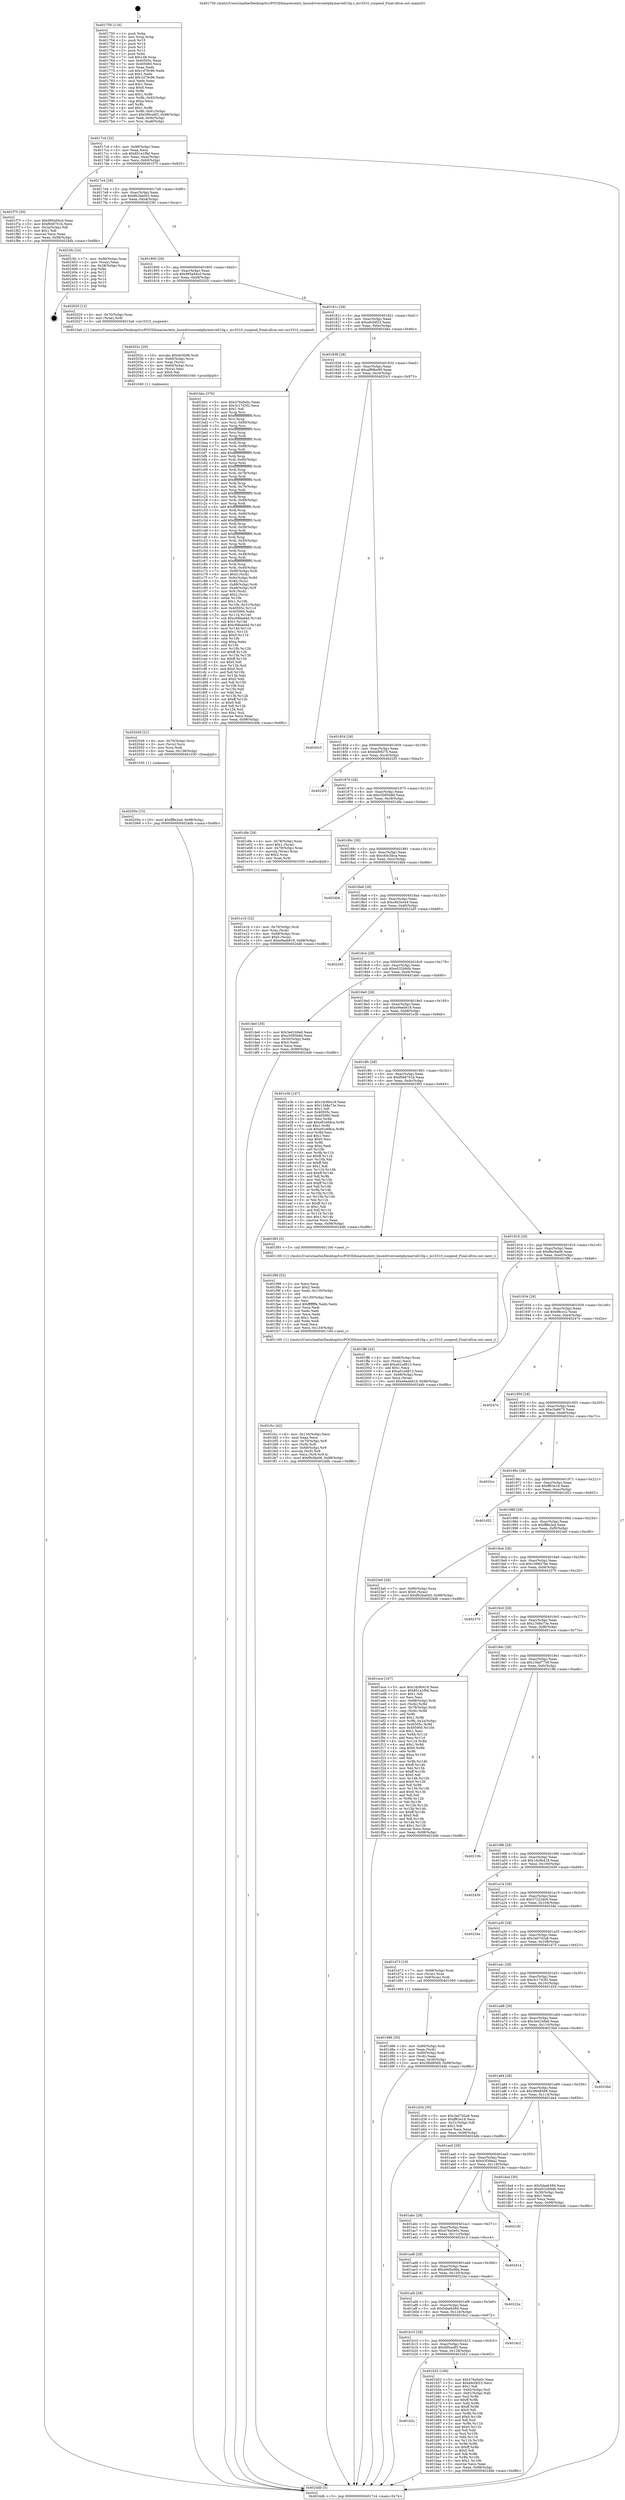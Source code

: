 digraph "0x401750" {
  label = "0x401750 (/mnt/c/Users/mathe/Desktop/tcc/POCII/binaries/extr_linuxdriversnetphymarvell10g.c_mv3310_suspend_Final-ollvm.out::main(0))"
  labelloc = "t"
  node[shape=record]

  Entry [label="",width=0.3,height=0.3,shape=circle,fillcolor=black,style=filled]
  "0x4017c4" [label="{
     0x4017c4 [32]\l
     | [instrs]\l
     &nbsp;&nbsp;0x4017c4 \<+6\>: mov -0x98(%rbp),%eax\l
     &nbsp;&nbsp;0x4017ca \<+2\>: mov %eax,%ecx\l
     &nbsp;&nbsp;0x4017cc \<+6\>: sub $0x851e1f9d,%ecx\l
     &nbsp;&nbsp;0x4017d2 \<+6\>: mov %eax,-0xac(%rbp)\l
     &nbsp;&nbsp;0x4017d8 \<+6\>: mov %ecx,-0xb0(%rbp)\l
     &nbsp;&nbsp;0x4017de \<+6\>: je 0000000000401f75 \<main+0x825\>\l
  }"]
  "0x401f75" [label="{
     0x401f75 [30]\l
     | [instrs]\l
     &nbsp;&nbsp;0x401f75 \<+5\>: mov $0x995a94cd,%eax\l
     &nbsp;&nbsp;0x401f7a \<+5\>: mov $0xf948701b,%ecx\l
     &nbsp;&nbsp;0x401f7f \<+3\>: mov -0x2a(%rbp),%dl\l
     &nbsp;&nbsp;0x401f82 \<+3\>: test $0x1,%dl\l
     &nbsp;&nbsp;0x401f85 \<+3\>: cmovne %ecx,%eax\l
     &nbsp;&nbsp;0x401f88 \<+6\>: mov %eax,-0x98(%rbp)\l
     &nbsp;&nbsp;0x401f8e \<+5\>: jmp 00000000004024db \<main+0xd8b\>\l
  }"]
  "0x4017e4" [label="{
     0x4017e4 [28]\l
     | [instrs]\l
     &nbsp;&nbsp;0x4017e4 \<+5\>: jmp 00000000004017e9 \<main+0x99\>\l
     &nbsp;&nbsp;0x4017e9 \<+6\>: mov -0xac(%rbp),%eax\l
     &nbsp;&nbsp;0x4017ef \<+5\>: sub $0x8b2be0d3,%eax\l
     &nbsp;&nbsp;0x4017f4 \<+6\>: mov %eax,-0xb4(%rbp)\l
     &nbsp;&nbsp;0x4017fa \<+6\>: je 00000000004023fc \<main+0xcac\>\l
  }"]
  Exit [label="",width=0.3,height=0.3,shape=circle,fillcolor=black,style=filled,peripheries=2]
  "0x4023fc" [label="{
     0x4023fc [24]\l
     | [instrs]\l
     &nbsp;&nbsp;0x4023fc \<+7\>: mov -0x90(%rbp),%rax\l
     &nbsp;&nbsp;0x402403 \<+2\>: mov (%rax),%eax\l
     &nbsp;&nbsp;0x402405 \<+4\>: lea -0x28(%rbp),%rsp\l
     &nbsp;&nbsp;0x402409 \<+1\>: pop %rbx\l
     &nbsp;&nbsp;0x40240a \<+2\>: pop %r12\l
     &nbsp;&nbsp;0x40240c \<+2\>: pop %r13\l
     &nbsp;&nbsp;0x40240e \<+2\>: pop %r14\l
     &nbsp;&nbsp;0x402410 \<+2\>: pop %r15\l
     &nbsp;&nbsp;0x402412 \<+1\>: pop %rbp\l
     &nbsp;&nbsp;0x402413 \<+1\>: ret\l
  }"]
  "0x401800" [label="{
     0x401800 [28]\l
     | [instrs]\l
     &nbsp;&nbsp;0x401800 \<+5\>: jmp 0000000000401805 \<main+0xb5\>\l
     &nbsp;&nbsp;0x401805 \<+6\>: mov -0xac(%rbp),%eax\l
     &nbsp;&nbsp;0x40180b \<+5\>: sub $0x995a94cd,%eax\l
     &nbsp;&nbsp;0x401810 \<+6\>: mov %eax,-0xb8(%rbp)\l
     &nbsp;&nbsp;0x401816 \<+6\>: je 0000000000402020 \<main+0x8d0\>\l
  }"]
  "0x40205e" [label="{
     0x40205e [15]\l
     | [instrs]\l
     &nbsp;&nbsp;0x40205e \<+10\>: movl $0xff8e2ed,-0x98(%rbp)\l
     &nbsp;&nbsp;0x402068 \<+5\>: jmp 00000000004024db \<main+0xd8b\>\l
  }"]
  "0x402020" [label="{
     0x402020 [12]\l
     | [instrs]\l
     &nbsp;&nbsp;0x402020 \<+4\>: mov -0x70(%rbp),%rax\l
     &nbsp;&nbsp;0x402024 \<+3\>: mov (%rax),%rdi\l
     &nbsp;&nbsp;0x402027 \<+5\>: call 00000000004015a0 \<mv3310_suspend\>\l
     | [calls]\l
     &nbsp;&nbsp;0x4015a0 \{1\} (/mnt/c/Users/mathe/Desktop/tcc/POCII/binaries/extr_linuxdriversnetphymarvell10g.c_mv3310_suspend_Final-ollvm.out::mv3310_suspend)\l
  }"]
  "0x40181c" [label="{
     0x40181c [28]\l
     | [instrs]\l
     &nbsp;&nbsp;0x40181c \<+5\>: jmp 0000000000401821 \<main+0xd1\>\l
     &nbsp;&nbsp;0x401821 \<+6\>: mov -0xac(%rbp),%eax\l
     &nbsp;&nbsp;0x401827 \<+5\>: sub $0xa9cf4f23,%eax\l
     &nbsp;&nbsp;0x40182c \<+6\>: mov %eax,-0xbc(%rbp)\l
     &nbsp;&nbsp;0x401832 \<+6\>: je 0000000000401bbc \<main+0x46c\>\l
  }"]
  "0x402049" [label="{
     0x402049 [21]\l
     | [instrs]\l
     &nbsp;&nbsp;0x402049 \<+4\>: mov -0x70(%rbp),%rcx\l
     &nbsp;&nbsp;0x40204d \<+3\>: mov (%rcx),%rcx\l
     &nbsp;&nbsp;0x402050 \<+3\>: mov %rcx,%rdi\l
     &nbsp;&nbsp;0x402053 \<+6\>: mov %eax,-0x138(%rbp)\l
     &nbsp;&nbsp;0x402059 \<+5\>: call 0000000000401030 \<free@plt\>\l
     | [calls]\l
     &nbsp;&nbsp;0x401030 \{1\} (unknown)\l
  }"]
  "0x401bbc" [label="{
     0x401bbc [376]\l
     | [instrs]\l
     &nbsp;&nbsp;0x401bbc \<+5\>: mov $0x476a5e0c,%eax\l
     &nbsp;&nbsp;0x401bc1 \<+5\>: mov $0x3c1743f2,%ecx\l
     &nbsp;&nbsp;0x401bc6 \<+2\>: mov $0x1,%dl\l
     &nbsp;&nbsp;0x401bc8 \<+3\>: mov %rsp,%rsi\l
     &nbsp;&nbsp;0x401bcb \<+4\>: add $0xfffffffffffffff0,%rsi\l
     &nbsp;&nbsp;0x401bcf \<+3\>: mov %rsi,%rsp\l
     &nbsp;&nbsp;0x401bd2 \<+7\>: mov %rsi,-0x90(%rbp)\l
     &nbsp;&nbsp;0x401bd9 \<+3\>: mov %rsp,%rsi\l
     &nbsp;&nbsp;0x401bdc \<+4\>: add $0xfffffffffffffff0,%rsi\l
     &nbsp;&nbsp;0x401be0 \<+3\>: mov %rsi,%rsp\l
     &nbsp;&nbsp;0x401be3 \<+3\>: mov %rsp,%rdi\l
     &nbsp;&nbsp;0x401be6 \<+4\>: add $0xfffffffffffffff0,%rdi\l
     &nbsp;&nbsp;0x401bea \<+3\>: mov %rdi,%rsp\l
     &nbsp;&nbsp;0x401bed \<+7\>: mov %rdi,-0x88(%rbp)\l
     &nbsp;&nbsp;0x401bf4 \<+3\>: mov %rsp,%rdi\l
     &nbsp;&nbsp;0x401bf7 \<+4\>: add $0xfffffffffffffff0,%rdi\l
     &nbsp;&nbsp;0x401bfb \<+3\>: mov %rdi,%rsp\l
     &nbsp;&nbsp;0x401bfe \<+4\>: mov %rdi,-0x80(%rbp)\l
     &nbsp;&nbsp;0x401c02 \<+3\>: mov %rsp,%rdi\l
     &nbsp;&nbsp;0x401c05 \<+4\>: add $0xfffffffffffffff0,%rdi\l
     &nbsp;&nbsp;0x401c09 \<+3\>: mov %rdi,%rsp\l
     &nbsp;&nbsp;0x401c0c \<+4\>: mov %rdi,-0x78(%rbp)\l
     &nbsp;&nbsp;0x401c10 \<+3\>: mov %rsp,%rdi\l
     &nbsp;&nbsp;0x401c13 \<+4\>: add $0xfffffffffffffff0,%rdi\l
     &nbsp;&nbsp;0x401c17 \<+3\>: mov %rdi,%rsp\l
     &nbsp;&nbsp;0x401c1a \<+4\>: mov %rdi,-0x70(%rbp)\l
     &nbsp;&nbsp;0x401c1e \<+3\>: mov %rsp,%rdi\l
     &nbsp;&nbsp;0x401c21 \<+4\>: add $0xfffffffffffffff0,%rdi\l
     &nbsp;&nbsp;0x401c25 \<+3\>: mov %rdi,%rsp\l
     &nbsp;&nbsp;0x401c28 \<+4\>: mov %rdi,-0x68(%rbp)\l
     &nbsp;&nbsp;0x401c2c \<+3\>: mov %rsp,%rdi\l
     &nbsp;&nbsp;0x401c2f \<+4\>: add $0xfffffffffffffff0,%rdi\l
     &nbsp;&nbsp;0x401c33 \<+3\>: mov %rdi,%rsp\l
     &nbsp;&nbsp;0x401c36 \<+4\>: mov %rdi,-0x60(%rbp)\l
     &nbsp;&nbsp;0x401c3a \<+3\>: mov %rsp,%rdi\l
     &nbsp;&nbsp;0x401c3d \<+4\>: add $0xfffffffffffffff0,%rdi\l
     &nbsp;&nbsp;0x401c41 \<+3\>: mov %rdi,%rsp\l
     &nbsp;&nbsp;0x401c44 \<+4\>: mov %rdi,-0x58(%rbp)\l
     &nbsp;&nbsp;0x401c48 \<+3\>: mov %rsp,%rdi\l
     &nbsp;&nbsp;0x401c4b \<+4\>: add $0xfffffffffffffff0,%rdi\l
     &nbsp;&nbsp;0x401c4f \<+3\>: mov %rdi,%rsp\l
     &nbsp;&nbsp;0x401c52 \<+4\>: mov %rdi,-0x50(%rbp)\l
     &nbsp;&nbsp;0x401c56 \<+3\>: mov %rsp,%rdi\l
     &nbsp;&nbsp;0x401c59 \<+4\>: add $0xfffffffffffffff0,%rdi\l
     &nbsp;&nbsp;0x401c5d \<+3\>: mov %rdi,%rsp\l
     &nbsp;&nbsp;0x401c60 \<+4\>: mov %rdi,-0x48(%rbp)\l
     &nbsp;&nbsp;0x401c64 \<+3\>: mov %rsp,%rdi\l
     &nbsp;&nbsp;0x401c67 \<+4\>: add $0xfffffffffffffff0,%rdi\l
     &nbsp;&nbsp;0x401c6b \<+3\>: mov %rdi,%rsp\l
     &nbsp;&nbsp;0x401c6e \<+4\>: mov %rdi,-0x40(%rbp)\l
     &nbsp;&nbsp;0x401c72 \<+7\>: mov -0x90(%rbp),%rdi\l
     &nbsp;&nbsp;0x401c79 \<+6\>: movl $0x0,(%rdi)\l
     &nbsp;&nbsp;0x401c7f \<+7\>: mov -0x9c(%rbp),%r8d\l
     &nbsp;&nbsp;0x401c86 \<+3\>: mov %r8d,(%rsi)\l
     &nbsp;&nbsp;0x401c89 \<+7\>: mov -0x88(%rbp),%rdi\l
     &nbsp;&nbsp;0x401c90 \<+7\>: mov -0xa8(%rbp),%r9\l
     &nbsp;&nbsp;0x401c97 \<+3\>: mov %r9,(%rdi)\l
     &nbsp;&nbsp;0x401c9a \<+3\>: cmpl $0x2,(%rsi)\l
     &nbsp;&nbsp;0x401c9d \<+4\>: setne %r10b\l
     &nbsp;&nbsp;0x401ca1 \<+4\>: and $0x1,%r10b\l
     &nbsp;&nbsp;0x401ca5 \<+4\>: mov %r10b,-0x31(%rbp)\l
     &nbsp;&nbsp;0x401ca9 \<+8\>: mov 0x40505c,%r11d\l
     &nbsp;&nbsp;0x401cb1 \<+7\>: mov 0x405060,%ebx\l
     &nbsp;&nbsp;0x401cb8 \<+3\>: mov %r11d,%r14d\l
     &nbsp;&nbsp;0x401cbb \<+7\>: sub $0xc68bad4d,%r14d\l
     &nbsp;&nbsp;0x401cc2 \<+4\>: sub $0x1,%r14d\l
     &nbsp;&nbsp;0x401cc6 \<+7\>: add $0xc68bad4d,%r14d\l
     &nbsp;&nbsp;0x401ccd \<+4\>: imul %r14d,%r11d\l
     &nbsp;&nbsp;0x401cd1 \<+4\>: and $0x1,%r11d\l
     &nbsp;&nbsp;0x401cd5 \<+4\>: cmp $0x0,%r11d\l
     &nbsp;&nbsp;0x401cd9 \<+4\>: sete %r10b\l
     &nbsp;&nbsp;0x401cdd \<+3\>: cmp $0xa,%ebx\l
     &nbsp;&nbsp;0x401ce0 \<+4\>: setl %r15b\l
     &nbsp;&nbsp;0x401ce4 \<+3\>: mov %r10b,%r12b\l
     &nbsp;&nbsp;0x401ce7 \<+4\>: xor $0xff,%r12b\l
     &nbsp;&nbsp;0x401ceb \<+3\>: mov %r15b,%r13b\l
     &nbsp;&nbsp;0x401cee \<+4\>: xor $0xff,%r13b\l
     &nbsp;&nbsp;0x401cf2 \<+3\>: xor $0x0,%dl\l
     &nbsp;&nbsp;0x401cf5 \<+3\>: mov %r12b,%sil\l
     &nbsp;&nbsp;0x401cf8 \<+4\>: and $0x0,%sil\l
     &nbsp;&nbsp;0x401cfc \<+3\>: and %dl,%r10b\l
     &nbsp;&nbsp;0x401cff \<+3\>: mov %r13b,%dil\l
     &nbsp;&nbsp;0x401d02 \<+4\>: and $0x0,%dil\l
     &nbsp;&nbsp;0x401d06 \<+3\>: and %dl,%r15b\l
     &nbsp;&nbsp;0x401d09 \<+3\>: or %r10b,%sil\l
     &nbsp;&nbsp;0x401d0c \<+3\>: or %r15b,%dil\l
     &nbsp;&nbsp;0x401d0f \<+3\>: xor %dil,%sil\l
     &nbsp;&nbsp;0x401d12 \<+3\>: or %r13b,%r12b\l
     &nbsp;&nbsp;0x401d15 \<+4\>: xor $0xff,%r12b\l
     &nbsp;&nbsp;0x401d19 \<+3\>: or $0x0,%dl\l
     &nbsp;&nbsp;0x401d1c \<+3\>: and %dl,%r12b\l
     &nbsp;&nbsp;0x401d1f \<+3\>: or %r12b,%sil\l
     &nbsp;&nbsp;0x401d22 \<+4\>: test $0x1,%sil\l
     &nbsp;&nbsp;0x401d26 \<+3\>: cmovne %ecx,%eax\l
     &nbsp;&nbsp;0x401d29 \<+6\>: mov %eax,-0x98(%rbp)\l
     &nbsp;&nbsp;0x401d2f \<+5\>: jmp 00000000004024db \<main+0xd8b\>\l
  }"]
  "0x401838" [label="{
     0x401838 [28]\l
     | [instrs]\l
     &nbsp;&nbsp;0x401838 \<+5\>: jmp 000000000040183d \<main+0xed\>\l
     &nbsp;&nbsp;0x40183d \<+6\>: mov -0xac(%rbp),%eax\l
     &nbsp;&nbsp;0x401843 \<+5\>: sub $0xaf89be99,%eax\l
     &nbsp;&nbsp;0x401848 \<+6\>: mov %eax,-0xc0(%rbp)\l
     &nbsp;&nbsp;0x40184e \<+6\>: je 00000000004020c3 \<main+0x973\>\l
  }"]
  "0x40202c" [label="{
     0x40202c [29]\l
     | [instrs]\l
     &nbsp;&nbsp;0x40202c \<+10\>: movabs $0x4030d6,%rdi\l
     &nbsp;&nbsp;0x402036 \<+4\>: mov -0x60(%rbp),%rcx\l
     &nbsp;&nbsp;0x40203a \<+2\>: mov %eax,(%rcx)\l
     &nbsp;&nbsp;0x40203c \<+4\>: mov -0x60(%rbp),%rcx\l
     &nbsp;&nbsp;0x402040 \<+2\>: mov (%rcx),%esi\l
     &nbsp;&nbsp;0x402042 \<+2\>: mov $0x0,%al\l
     &nbsp;&nbsp;0x402044 \<+5\>: call 0000000000401040 \<printf@plt\>\l
     | [calls]\l
     &nbsp;&nbsp;0x401040 \{1\} (unknown)\l
  }"]
  "0x4020c3" [label="{
     0x4020c3\l
  }", style=dashed]
  "0x401854" [label="{
     0x401854 [28]\l
     | [instrs]\l
     &nbsp;&nbsp;0x401854 \<+5\>: jmp 0000000000401859 \<main+0x109\>\l
     &nbsp;&nbsp;0x401859 \<+6\>: mov -0xac(%rbp),%eax\l
     &nbsp;&nbsp;0x40185f \<+5\>: sub $0xbbf0f275,%eax\l
     &nbsp;&nbsp;0x401864 \<+6\>: mov %eax,-0xc4(%rbp)\l
     &nbsp;&nbsp;0x40186a \<+6\>: je 00000000004022f3 \<main+0xba3\>\l
  }"]
  "0x401fcc" [label="{
     0x401fcc [42]\l
     | [instrs]\l
     &nbsp;&nbsp;0x401fcc \<+6\>: mov -0x134(%rbp),%ecx\l
     &nbsp;&nbsp;0x401fd2 \<+3\>: imul %eax,%ecx\l
     &nbsp;&nbsp;0x401fd5 \<+4\>: mov -0x70(%rbp),%r8\l
     &nbsp;&nbsp;0x401fd9 \<+3\>: mov (%r8),%r8\l
     &nbsp;&nbsp;0x401fdc \<+4\>: mov -0x68(%rbp),%r9\l
     &nbsp;&nbsp;0x401fe0 \<+3\>: movslq (%r9),%r9\l
     &nbsp;&nbsp;0x401fe3 \<+4\>: mov %ecx,(%r8,%r9,4)\l
     &nbsp;&nbsp;0x401fe7 \<+10\>: movl $0xf9cf4a06,-0x98(%rbp)\l
     &nbsp;&nbsp;0x401ff1 \<+5\>: jmp 00000000004024db \<main+0xd8b\>\l
  }"]
  "0x4022f3" [label="{
     0x4022f3\l
  }", style=dashed]
  "0x401870" [label="{
     0x401870 [28]\l
     | [instrs]\l
     &nbsp;&nbsp;0x401870 \<+5\>: jmp 0000000000401875 \<main+0x125\>\l
     &nbsp;&nbsp;0x401875 \<+6\>: mov -0xac(%rbp),%eax\l
     &nbsp;&nbsp;0x40187b \<+5\>: sub $0xc5085b8d,%eax\l
     &nbsp;&nbsp;0x401880 \<+6\>: mov %eax,-0xc8(%rbp)\l
     &nbsp;&nbsp;0x401886 \<+6\>: je 0000000000401dfe \<main+0x6ae\>\l
  }"]
  "0x401f98" [label="{
     0x401f98 [52]\l
     | [instrs]\l
     &nbsp;&nbsp;0x401f98 \<+2\>: xor %ecx,%ecx\l
     &nbsp;&nbsp;0x401f9a \<+5\>: mov $0x2,%edx\l
     &nbsp;&nbsp;0x401f9f \<+6\>: mov %edx,-0x130(%rbp)\l
     &nbsp;&nbsp;0x401fa5 \<+1\>: cltd\l
     &nbsp;&nbsp;0x401fa6 \<+6\>: mov -0x130(%rbp),%esi\l
     &nbsp;&nbsp;0x401fac \<+2\>: idiv %esi\l
     &nbsp;&nbsp;0x401fae \<+6\>: imul $0xfffffffe,%edx,%edx\l
     &nbsp;&nbsp;0x401fb4 \<+2\>: mov %ecx,%edi\l
     &nbsp;&nbsp;0x401fb6 \<+2\>: sub %edx,%edi\l
     &nbsp;&nbsp;0x401fb8 \<+2\>: mov %ecx,%edx\l
     &nbsp;&nbsp;0x401fba \<+3\>: sub $0x1,%edx\l
     &nbsp;&nbsp;0x401fbd \<+2\>: add %edx,%edi\l
     &nbsp;&nbsp;0x401fbf \<+2\>: sub %edi,%ecx\l
     &nbsp;&nbsp;0x401fc1 \<+6\>: mov %ecx,-0x134(%rbp)\l
     &nbsp;&nbsp;0x401fc7 \<+5\>: call 0000000000401160 \<next_i\>\l
     | [calls]\l
     &nbsp;&nbsp;0x401160 \{1\} (/mnt/c/Users/mathe/Desktop/tcc/POCII/binaries/extr_linuxdriversnetphymarvell10g.c_mv3310_suspend_Final-ollvm.out::next_i)\l
  }"]
  "0x401dfe" [label="{
     0x401dfe [29]\l
     | [instrs]\l
     &nbsp;&nbsp;0x401dfe \<+4\>: mov -0x78(%rbp),%rax\l
     &nbsp;&nbsp;0x401e02 \<+6\>: movl $0x1,(%rax)\l
     &nbsp;&nbsp;0x401e08 \<+4\>: mov -0x78(%rbp),%rax\l
     &nbsp;&nbsp;0x401e0c \<+3\>: movslq (%rax),%rax\l
     &nbsp;&nbsp;0x401e0f \<+4\>: shl $0x2,%rax\l
     &nbsp;&nbsp;0x401e13 \<+3\>: mov %rax,%rdi\l
     &nbsp;&nbsp;0x401e16 \<+5\>: call 0000000000401050 \<malloc@plt\>\l
     | [calls]\l
     &nbsp;&nbsp;0x401050 \{1\} (unknown)\l
  }"]
  "0x40188c" [label="{
     0x40188c [28]\l
     | [instrs]\l
     &nbsp;&nbsp;0x40188c \<+5\>: jmp 0000000000401891 \<main+0x141\>\l
     &nbsp;&nbsp;0x401891 \<+6\>: mov -0xac(%rbp),%eax\l
     &nbsp;&nbsp;0x401897 \<+5\>: sub $0xc64c5bca,%eax\l
     &nbsp;&nbsp;0x40189c \<+6\>: mov %eax,-0xcc(%rbp)\l
     &nbsp;&nbsp;0x4018a2 \<+6\>: je 00000000004024bb \<main+0xd6b\>\l
  }"]
  "0x401e1b" [label="{
     0x401e1b [32]\l
     | [instrs]\l
     &nbsp;&nbsp;0x401e1b \<+4\>: mov -0x70(%rbp),%rdi\l
     &nbsp;&nbsp;0x401e1f \<+3\>: mov %rax,(%rdi)\l
     &nbsp;&nbsp;0x401e22 \<+4\>: mov -0x68(%rbp),%rax\l
     &nbsp;&nbsp;0x401e26 \<+6\>: movl $0x0,(%rax)\l
     &nbsp;&nbsp;0x401e2c \<+10\>: movl $0xe9eeb619,-0x98(%rbp)\l
     &nbsp;&nbsp;0x401e36 \<+5\>: jmp 00000000004024db \<main+0xd8b\>\l
  }"]
  "0x4024bb" [label="{
     0x4024bb\l
  }", style=dashed]
  "0x4018a8" [label="{
     0x4018a8 [28]\l
     | [instrs]\l
     &nbsp;&nbsp;0x4018a8 \<+5\>: jmp 00000000004018ad \<main+0x15d\>\l
     &nbsp;&nbsp;0x4018ad \<+6\>: mov -0xac(%rbp),%eax\l
     &nbsp;&nbsp;0x4018b3 \<+5\>: sub $0xc8d3ce44,%eax\l
     &nbsp;&nbsp;0x4018b8 \<+6\>: mov %eax,-0xd0(%rbp)\l
     &nbsp;&nbsp;0x4018be \<+6\>: je 00000000004022d5 \<main+0xb85\>\l
  }"]
  "0x401d86" [label="{
     0x401d86 [30]\l
     | [instrs]\l
     &nbsp;&nbsp;0x401d86 \<+4\>: mov -0x80(%rbp),%rdi\l
     &nbsp;&nbsp;0x401d8a \<+2\>: mov %eax,(%rdi)\l
     &nbsp;&nbsp;0x401d8c \<+4\>: mov -0x80(%rbp),%rdi\l
     &nbsp;&nbsp;0x401d90 \<+2\>: mov (%rdi),%eax\l
     &nbsp;&nbsp;0x401d92 \<+3\>: mov %eax,-0x30(%rbp)\l
     &nbsp;&nbsp;0x401d95 \<+10\>: movl $0x3f6d8569,-0x98(%rbp)\l
     &nbsp;&nbsp;0x401d9f \<+5\>: jmp 00000000004024db \<main+0xd8b\>\l
  }"]
  "0x4022d5" [label="{
     0x4022d5\l
  }", style=dashed]
  "0x4018c4" [label="{
     0x4018c4 [28]\l
     | [instrs]\l
     &nbsp;&nbsp;0x4018c4 \<+5\>: jmp 00000000004018c9 \<main+0x179\>\l
     &nbsp;&nbsp;0x4018c9 \<+6\>: mov -0xac(%rbp),%eax\l
     &nbsp;&nbsp;0x4018cf \<+5\>: sub $0xe532b9db,%eax\l
     &nbsp;&nbsp;0x4018d4 \<+6\>: mov %eax,-0xd4(%rbp)\l
     &nbsp;&nbsp;0x4018da \<+6\>: je 0000000000401de0 \<main+0x690\>\l
  }"]
  "0x401750" [label="{
     0x401750 [116]\l
     | [instrs]\l
     &nbsp;&nbsp;0x401750 \<+1\>: push %rbp\l
     &nbsp;&nbsp;0x401751 \<+3\>: mov %rsp,%rbp\l
     &nbsp;&nbsp;0x401754 \<+2\>: push %r15\l
     &nbsp;&nbsp;0x401756 \<+2\>: push %r14\l
     &nbsp;&nbsp;0x401758 \<+2\>: push %r13\l
     &nbsp;&nbsp;0x40175a \<+2\>: push %r12\l
     &nbsp;&nbsp;0x40175c \<+1\>: push %rbx\l
     &nbsp;&nbsp;0x40175d \<+7\>: sub $0x148,%rsp\l
     &nbsp;&nbsp;0x401764 \<+7\>: mov 0x40505c,%eax\l
     &nbsp;&nbsp;0x40176b \<+7\>: mov 0x405060,%ecx\l
     &nbsp;&nbsp;0x401772 \<+2\>: mov %eax,%edx\l
     &nbsp;&nbsp;0x401774 \<+6\>: sub $0x1d79c96,%edx\l
     &nbsp;&nbsp;0x40177a \<+3\>: sub $0x1,%edx\l
     &nbsp;&nbsp;0x40177d \<+6\>: add $0x1d79c96,%edx\l
     &nbsp;&nbsp;0x401783 \<+3\>: imul %edx,%eax\l
     &nbsp;&nbsp;0x401786 \<+3\>: and $0x1,%eax\l
     &nbsp;&nbsp;0x401789 \<+3\>: cmp $0x0,%eax\l
     &nbsp;&nbsp;0x40178c \<+4\>: sete %r8b\l
     &nbsp;&nbsp;0x401790 \<+4\>: and $0x1,%r8b\l
     &nbsp;&nbsp;0x401794 \<+7\>: mov %r8b,-0x92(%rbp)\l
     &nbsp;&nbsp;0x40179b \<+3\>: cmp $0xa,%ecx\l
     &nbsp;&nbsp;0x40179e \<+4\>: setl %r8b\l
     &nbsp;&nbsp;0x4017a2 \<+4\>: and $0x1,%r8b\l
     &nbsp;&nbsp;0x4017a6 \<+7\>: mov %r8b,-0x91(%rbp)\l
     &nbsp;&nbsp;0x4017ad \<+10\>: movl $0x5f0cedf3,-0x98(%rbp)\l
     &nbsp;&nbsp;0x4017b7 \<+6\>: mov %edi,-0x9c(%rbp)\l
     &nbsp;&nbsp;0x4017bd \<+7\>: mov %rsi,-0xa8(%rbp)\l
  }"]
  "0x401de0" [label="{
     0x401de0 [30]\l
     | [instrs]\l
     &nbsp;&nbsp;0x401de0 \<+5\>: mov $0x3ed1b9a6,%eax\l
     &nbsp;&nbsp;0x401de5 \<+5\>: mov $0xc5085b8d,%ecx\l
     &nbsp;&nbsp;0x401dea \<+3\>: mov -0x30(%rbp),%edx\l
     &nbsp;&nbsp;0x401ded \<+3\>: cmp $0x0,%edx\l
     &nbsp;&nbsp;0x401df0 \<+3\>: cmove %ecx,%eax\l
     &nbsp;&nbsp;0x401df3 \<+6\>: mov %eax,-0x98(%rbp)\l
     &nbsp;&nbsp;0x401df9 \<+5\>: jmp 00000000004024db \<main+0xd8b\>\l
  }"]
  "0x4018e0" [label="{
     0x4018e0 [28]\l
     | [instrs]\l
     &nbsp;&nbsp;0x4018e0 \<+5\>: jmp 00000000004018e5 \<main+0x195\>\l
     &nbsp;&nbsp;0x4018e5 \<+6\>: mov -0xac(%rbp),%eax\l
     &nbsp;&nbsp;0x4018eb \<+5\>: sub $0xe9eeb619,%eax\l
     &nbsp;&nbsp;0x4018f0 \<+6\>: mov %eax,-0xd8(%rbp)\l
     &nbsp;&nbsp;0x4018f6 \<+6\>: je 0000000000401e3b \<main+0x6eb\>\l
  }"]
  "0x4024db" [label="{
     0x4024db [5]\l
     | [instrs]\l
     &nbsp;&nbsp;0x4024db \<+5\>: jmp 00000000004017c4 \<main+0x74\>\l
  }"]
  "0x401e3b" [label="{
     0x401e3b [147]\l
     | [instrs]\l
     &nbsp;&nbsp;0x401e3b \<+5\>: mov $0x1dc9b418,%eax\l
     &nbsp;&nbsp;0x401e40 \<+5\>: mov $0x1348a73e,%ecx\l
     &nbsp;&nbsp;0x401e45 \<+2\>: mov $0x1,%dl\l
     &nbsp;&nbsp;0x401e47 \<+7\>: mov 0x40505c,%esi\l
     &nbsp;&nbsp;0x401e4e \<+7\>: mov 0x405060,%edi\l
     &nbsp;&nbsp;0x401e55 \<+3\>: mov %esi,%r8d\l
     &nbsp;&nbsp;0x401e58 \<+7\>: add $0xe91e68ca,%r8d\l
     &nbsp;&nbsp;0x401e5f \<+4\>: sub $0x1,%r8d\l
     &nbsp;&nbsp;0x401e63 \<+7\>: sub $0xe91e68ca,%r8d\l
     &nbsp;&nbsp;0x401e6a \<+4\>: imul %r8d,%esi\l
     &nbsp;&nbsp;0x401e6e \<+3\>: and $0x1,%esi\l
     &nbsp;&nbsp;0x401e71 \<+3\>: cmp $0x0,%esi\l
     &nbsp;&nbsp;0x401e74 \<+4\>: sete %r9b\l
     &nbsp;&nbsp;0x401e78 \<+3\>: cmp $0xa,%edi\l
     &nbsp;&nbsp;0x401e7b \<+4\>: setl %r10b\l
     &nbsp;&nbsp;0x401e7f \<+3\>: mov %r9b,%r11b\l
     &nbsp;&nbsp;0x401e82 \<+4\>: xor $0xff,%r11b\l
     &nbsp;&nbsp;0x401e86 \<+3\>: mov %r10b,%bl\l
     &nbsp;&nbsp;0x401e89 \<+3\>: xor $0xff,%bl\l
     &nbsp;&nbsp;0x401e8c \<+3\>: xor $0x1,%dl\l
     &nbsp;&nbsp;0x401e8f \<+3\>: mov %r11b,%r14b\l
     &nbsp;&nbsp;0x401e92 \<+4\>: and $0xff,%r14b\l
     &nbsp;&nbsp;0x401e96 \<+3\>: and %dl,%r9b\l
     &nbsp;&nbsp;0x401e99 \<+3\>: mov %bl,%r15b\l
     &nbsp;&nbsp;0x401e9c \<+4\>: and $0xff,%r15b\l
     &nbsp;&nbsp;0x401ea0 \<+3\>: and %dl,%r10b\l
     &nbsp;&nbsp;0x401ea3 \<+3\>: or %r9b,%r14b\l
     &nbsp;&nbsp;0x401ea6 \<+3\>: or %r10b,%r15b\l
     &nbsp;&nbsp;0x401ea9 \<+3\>: xor %r15b,%r14b\l
     &nbsp;&nbsp;0x401eac \<+3\>: or %bl,%r11b\l
     &nbsp;&nbsp;0x401eaf \<+4\>: xor $0xff,%r11b\l
     &nbsp;&nbsp;0x401eb3 \<+3\>: or $0x1,%dl\l
     &nbsp;&nbsp;0x401eb6 \<+3\>: and %dl,%r11b\l
     &nbsp;&nbsp;0x401eb9 \<+3\>: or %r11b,%r14b\l
     &nbsp;&nbsp;0x401ebc \<+4\>: test $0x1,%r14b\l
     &nbsp;&nbsp;0x401ec0 \<+3\>: cmovne %ecx,%eax\l
     &nbsp;&nbsp;0x401ec3 \<+6\>: mov %eax,-0x98(%rbp)\l
     &nbsp;&nbsp;0x401ec9 \<+5\>: jmp 00000000004024db \<main+0xd8b\>\l
  }"]
  "0x4018fc" [label="{
     0x4018fc [28]\l
     | [instrs]\l
     &nbsp;&nbsp;0x4018fc \<+5\>: jmp 0000000000401901 \<main+0x1b1\>\l
     &nbsp;&nbsp;0x401901 \<+6\>: mov -0xac(%rbp),%eax\l
     &nbsp;&nbsp;0x401907 \<+5\>: sub $0xf948701b,%eax\l
     &nbsp;&nbsp;0x40190c \<+6\>: mov %eax,-0xdc(%rbp)\l
     &nbsp;&nbsp;0x401912 \<+6\>: je 0000000000401f93 \<main+0x843\>\l
  }"]
  "0x401b2c" [label="{
     0x401b2c\l
  }", style=dashed]
  "0x401f93" [label="{
     0x401f93 [5]\l
     | [instrs]\l
     &nbsp;&nbsp;0x401f93 \<+5\>: call 0000000000401160 \<next_i\>\l
     | [calls]\l
     &nbsp;&nbsp;0x401160 \{1\} (/mnt/c/Users/mathe/Desktop/tcc/POCII/binaries/extr_linuxdriversnetphymarvell10g.c_mv3310_suspend_Final-ollvm.out::next_i)\l
  }"]
  "0x401918" [label="{
     0x401918 [28]\l
     | [instrs]\l
     &nbsp;&nbsp;0x401918 \<+5\>: jmp 000000000040191d \<main+0x1cd\>\l
     &nbsp;&nbsp;0x40191d \<+6\>: mov -0xac(%rbp),%eax\l
     &nbsp;&nbsp;0x401923 \<+5\>: sub $0xf9cf4a06,%eax\l
     &nbsp;&nbsp;0x401928 \<+6\>: mov %eax,-0xe0(%rbp)\l
     &nbsp;&nbsp;0x40192e \<+6\>: je 0000000000401ff6 \<main+0x8a6\>\l
  }"]
  "0x401b52" [label="{
     0x401b52 [106]\l
     | [instrs]\l
     &nbsp;&nbsp;0x401b52 \<+5\>: mov $0x476a5e0c,%eax\l
     &nbsp;&nbsp;0x401b57 \<+5\>: mov $0xa9cf4f23,%ecx\l
     &nbsp;&nbsp;0x401b5c \<+2\>: mov $0x1,%dl\l
     &nbsp;&nbsp;0x401b5e \<+7\>: mov -0x92(%rbp),%sil\l
     &nbsp;&nbsp;0x401b65 \<+7\>: mov -0x91(%rbp),%dil\l
     &nbsp;&nbsp;0x401b6c \<+3\>: mov %sil,%r8b\l
     &nbsp;&nbsp;0x401b6f \<+4\>: xor $0xff,%r8b\l
     &nbsp;&nbsp;0x401b73 \<+3\>: mov %dil,%r9b\l
     &nbsp;&nbsp;0x401b76 \<+4\>: xor $0xff,%r9b\l
     &nbsp;&nbsp;0x401b7a \<+3\>: xor $0x0,%dl\l
     &nbsp;&nbsp;0x401b7d \<+3\>: mov %r8b,%r10b\l
     &nbsp;&nbsp;0x401b80 \<+4\>: and $0x0,%r10b\l
     &nbsp;&nbsp;0x401b84 \<+3\>: and %dl,%sil\l
     &nbsp;&nbsp;0x401b87 \<+3\>: mov %r9b,%r11b\l
     &nbsp;&nbsp;0x401b8a \<+4\>: and $0x0,%r11b\l
     &nbsp;&nbsp;0x401b8e \<+3\>: and %dl,%dil\l
     &nbsp;&nbsp;0x401b91 \<+3\>: or %sil,%r10b\l
     &nbsp;&nbsp;0x401b94 \<+3\>: or %dil,%r11b\l
     &nbsp;&nbsp;0x401b97 \<+3\>: xor %r11b,%r10b\l
     &nbsp;&nbsp;0x401b9a \<+3\>: or %r9b,%r8b\l
     &nbsp;&nbsp;0x401b9d \<+4\>: xor $0xff,%r8b\l
     &nbsp;&nbsp;0x401ba1 \<+3\>: or $0x0,%dl\l
     &nbsp;&nbsp;0x401ba4 \<+3\>: and %dl,%r8b\l
     &nbsp;&nbsp;0x401ba7 \<+3\>: or %r8b,%r10b\l
     &nbsp;&nbsp;0x401baa \<+4\>: test $0x1,%r10b\l
     &nbsp;&nbsp;0x401bae \<+3\>: cmovne %ecx,%eax\l
     &nbsp;&nbsp;0x401bb1 \<+6\>: mov %eax,-0x98(%rbp)\l
     &nbsp;&nbsp;0x401bb7 \<+5\>: jmp 00000000004024db \<main+0xd8b\>\l
  }"]
  "0x401ff6" [label="{
     0x401ff6 [42]\l
     | [instrs]\l
     &nbsp;&nbsp;0x401ff6 \<+4\>: mov -0x68(%rbp),%rax\l
     &nbsp;&nbsp;0x401ffa \<+2\>: mov (%rax),%ecx\l
     &nbsp;&nbsp;0x401ffc \<+6\>: add $0xa01ed813,%ecx\l
     &nbsp;&nbsp;0x402002 \<+3\>: add $0x1,%ecx\l
     &nbsp;&nbsp;0x402005 \<+6\>: sub $0xa01ed813,%ecx\l
     &nbsp;&nbsp;0x40200b \<+4\>: mov -0x68(%rbp),%rax\l
     &nbsp;&nbsp;0x40200f \<+2\>: mov %ecx,(%rax)\l
     &nbsp;&nbsp;0x402011 \<+10\>: movl $0xe9eeb619,-0x98(%rbp)\l
     &nbsp;&nbsp;0x40201b \<+5\>: jmp 00000000004024db \<main+0xd8b\>\l
  }"]
  "0x401934" [label="{
     0x401934 [28]\l
     | [instrs]\l
     &nbsp;&nbsp;0x401934 \<+5\>: jmp 0000000000401939 \<main+0x1e9\>\l
     &nbsp;&nbsp;0x401939 \<+6\>: mov -0xac(%rbp),%eax\l
     &nbsp;&nbsp;0x40193f \<+5\>: sub $0x98ccc2,%eax\l
     &nbsp;&nbsp;0x401944 \<+6\>: mov %eax,-0xe4(%rbp)\l
     &nbsp;&nbsp;0x40194a \<+6\>: je 000000000040247e \<main+0xd2e\>\l
  }"]
  "0x401b10" [label="{
     0x401b10 [28]\l
     | [instrs]\l
     &nbsp;&nbsp;0x401b10 \<+5\>: jmp 0000000000401b15 \<main+0x3c5\>\l
     &nbsp;&nbsp;0x401b15 \<+6\>: mov -0xac(%rbp),%eax\l
     &nbsp;&nbsp;0x401b1b \<+5\>: sub $0x5f0cedf3,%eax\l
     &nbsp;&nbsp;0x401b20 \<+6\>: mov %eax,-0x128(%rbp)\l
     &nbsp;&nbsp;0x401b26 \<+6\>: je 0000000000401b52 \<main+0x402\>\l
  }"]
  "0x40247e" [label="{
     0x40247e\l
  }", style=dashed]
  "0x401950" [label="{
     0x401950 [28]\l
     | [instrs]\l
     &nbsp;&nbsp;0x401950 \<+5\>: jmp 0000000000401955 \<main+0x205\>\l
     &nbsp;&nbsp;0x401955 \<+6\>: mov -0xac(%rbp),%eax\l
     &nbsp;&nbsp;0x40195b \<+5\>: sub $0xc5a6675,%eax\l
     &nbsp;&nbsp;0x401960 \<+6\>: mov %eax,-0xe8(%rbp)\l
     &nbsp;&nbsp;0x401966 \<+6\>: je 00000000004023cc \<main+0xc7c\>\l
  }"]
  "0x401dc2" [label="{
     0x401dc2\l
  }", style=dashed]
  "0x4023cc" [label="{
     0x4023cc\l
  }", style=dashed]
  "0x40196c" [label="{
     0x40196c [28]\l
     | [instrs]\l
     &nbsp;&nbsp;0x40196c \<+5\>: jmp 0000000000401971 \<main+0x221\>\l
     &nbsp;&nbsp;0x401971 \<+6\>: mov -0xac(%rbp),%eax\l
     &nbsp;&nbsp;0x401977 \<+5\>: sub $0xff63e18,%eax\l
     &nbsp;&nbsp;0x40197c \<+6\>: mov %eax,-0xec(%rbp)\l
     &nbsp;&nbsp;0x401982 \<+6\>: je 0000000000401d52 \<main+0x602\>\l
  }"]
  "0x401af4" [label="{
     0x401af4 [28]\l
     | [instrs]\l
     &nbsp;&nbsp;0x401af4 \<+5\>: jmp 0000000000401af9 \<main+0x3a9\>\l
     &nbsp;&nbsp;0x401af9 \<+6\>: mov -0xac(%rbp),%eax\l
     &nbsp;&nbsp;0x401aff \<+5\>: sub $0x5daeb584,%eax\l
     &nbsp;&nbsp;0x401b04 \<+6\>: mov %eax,-0x124(%rbp)\l
     &nbsp;&nbsp;0x401b0a \<+6\>: je 0000000000401dc2 \<main+0x672\>\l
  }"]
  "0x401d52" [label="{
     0x401d52\l
  }", style=dashed]
  "0x401988" [label="{
     0x401988 [28]\l
     | [instrs]\l
     &nbsp;&nbsp;0x401988 \<+5\>: jmp 000000000040198d \<main+0x23d\>\l
     &nbsp;&nbsp;0x40198d \<+6\>: mov -0xac(%rbp),%eax\l
     &nbsp;&nbsp;0x401993 \<+5\>: sub $0xff8e2ed,%eax\l
     &nbsp;&nbsp;0x401998 \<+6\>: mov %eax,-0xf0(%rbp)\l
     &nbsp;&nbsp;0x40199e \<+6\>: je 00000000004023e0 \<main+0xc90\>\l
  }"]
  "0x40222e" [label="{
     0x40222e\l
  }", style=dashed]
  "0x4023e0" [label="{
     0x4023e0 [28]\l
     | [instrs]\l
     &nbsp;&nbsp;0x4023e0 \<+7\>: mov -0x90(%rbp),%rax\l
     &nbsp;&nbsp;0x4023e7 \<+6\>: movl $0x0,(%rax)\l
     &nbsp;&nbsp;0x4023ed \<+10\>: movl $0x8b2be0d3,-0x98(%rbp)\l
     &nbsp;&nbsp;0x4023f7 \<+5\>: jmp 00000000004024db \<main+0xd8b\>\l
  }"]
  "0x4019a4" [label="{
     0x4019a4 [28]\l
     | [instrs]\l
     &nbsp;&nbsp;0x4019a4 \<+5\>: jmp 00000000004019a9 \<main+0x259\>\l
     &nbsp;&nbsp;0x4019a9 \<+6\>: mov -0xac(%rbp),%eax\l
     &nbsp;&nbsp;0x4019af \<+5\>: sub $0x1098478e,%eax\l
     &nbsp;&nbsp;0x4019b4 \<+6\>: mov %eax,-0xf4(%rbp)\l
     &nbsp;&nbsp;0x4019ba \<+6\>: je 0000000000402370 \<main+0xc20\>\l
  }"]
  "0x401ad8" [label="{
     0x401ad8 [28]\l
     | [instrs]\l
     &nbsp;&nbsp;0x401ad8 \<+5\>: jmp 0000000000401add \<main+0x38d\>\l
     &nbsp;&nbsp;0x401add \<+6\>: mov -0xac(%rbp),%eax\l
     &nbsp;&nbsp;0x401ae3 \<+5\>: sub $0x49d5e96a,%eax\l
     &nbsp;&nbsp;0x401ae8 \<+6\>: mov %eax,-0x120(%rbp)\l
     &nbsp;&nbsp;0x401aee \<+6\>: je 000000000040222e \<main+0xade\>\l
  }"]
  "0x402370" [label="{
     0x402370\l
  }", style=dashed]
  "0x4019c0" [label="{
     0x4019c0 [28]\l
     | [instrs]\l
     &nbsp;&nbsp;0x4019c0 \<+5\>: jmp 00000000004019c5 \<main+0x275\>\l
     &nbsp;&nbsp;0x4019c5 \<+6\>: mov -0xac(%rbp),%eax\l
     &nbsp;&nbsp;0x4019cb \<+5\>: sub $0x1348a73e,%eax\l
     &nbsp;&nbsp;0x4019d0 \<+6\>: mov %eax,-0xf8(%rbp)\l
     &nbsp;&nbsp;0x4019d6 \<+6\>: je 0000000000401ece \<main+0x77e\>\l
  }"]
  "0x402414" [label="{
     0x402414\l
  }", style=dashed]
  "0x401ece" [label="{
     0x401ece [167]\l
     | [instrs]\l
     &nbsp;&nbsp;0x401ece \<+5\>: mov $0x1dc9b418,%eax\l
     &nbsp;&nbsp;0x401ed3 \<+5\>: mov $0x851e1f9d,%ecx\l
     &nbsp;&nbsp;0x401ed8 \<+2\>: mov $0x1,%dl\l
     &nbsp;&nbsp;0x401eda \<+2\>: xor %esi,%esi\l
     &nbsp;&nbsp;0x401edc \<+4\>: mov -0x68(%rbp),%rdi\l
     &nbsp;&nbsp;0x401ee0 \<+3\>: mov (%rdi),%r8d\l
     &nbsp;&nbsp;0x401ee3 \<+4\>: mov -0x78(%rbp),%rdi\l
     &nbsp;&nbsp;0x401ee7 \<+3\>: cmp (%rdi),%r8d\l
     &nbsp;&nbsp;0x401eea \<+4\>: setl %r9b\l
     &nbsp;&nbsp;0x401eee \<+4\>: and $0x1,%r9b\l
     &nbsp;&nbsp;0x401ef2 \<+4\>: mov %r9b,-0x2a(%rbp)\l
     &nbsp;&nbsp;0x401ef6 \<+8\>: mov 0x40505c,%r8d\l
     &nbsp;&nbsp;0x401efe \<+8\>: mov 0x405060,%r10d\l
     &nbsp;&nbsp;0x401f06 \<+3\>: sub $0x1,%esi\l
     &nbsp;&nbsp;0x401f09 \<+3\>: mov %r8d,%r11d\l
     &nbsp;&nbsp;0x401f0c \<+3\>: add %esi,%r11d\l
     &nbsp;&nbsp;0x401f0f \<+4\>: imul %r11d,%r8d\l
     &nbsp;&nbsp;0x401f13 \<+4\>: and $0x1,%r8d\l
     &nbsp;&nbsp;0x401f17 \<+4\>: cmp $0x0,%r8d\l
     &nbsp;&nbsp;0x401f1b \<+4\>: sete %r9b\l
     &nbsp;&nbsp;0x401f1f \<+4\>: cmp $0xa,%r10d\l
     &nbsp;&nbsp;0x401f23 \<+3\>: setl %bl\l
     &nbsp;&nbsp;0x401f26 \<+3\>: mov %r9b,%r14b\l
     &nbsp;&nbsp;0x401f29 \<+4\>: xor $0xff,%r14b\l
     &nbsp;&nbsp;0x401f2d \<+3\>: mov %bl,%r15b\l
     &nbsp;&nbsp;0x401f30 \<+4\>: xor $0xff,%r15b\l
     &nbsp;&nbsp;0x401f34 \<+3\>: xor $0x0,%dl\l
     &nbsp;&nbsp;0x401f37 \<+3\>: mov %r14b,%r12b\l
     &nbsp;&nbsp;0x401f3a \<+4\>: and $0x0,%r12b\l
     &nbsp;&nbsp;0x401f3e \<+3\>: and %dl,%r9b\l
     &nbsp;&nbsp;0x401f41 \<+3\>: mov %r15b,%r13b\l
     &nbsp;&nbsp;0x401f44 \<+4\>: and $0x0,%r13b\l
     &nbsp;&nbsp;0x401f48 \<+2\>: and %dl,%bl\l
     &nbsp;&nbsp;0x401f4a \<+3\>: or %r9b,%r12b\l
     &nbsp;&nbsp;0x401f4d \<+3\>: or %bl,%r13b\l
     &nbsp;&nbsp;0x401f50 \<+3\>: xor %r13b,%r12b\l
     &nbsp;&nbsp;0x401f53 \<+3\>: or %r15b,%r14b\l
     &nbsp;&nbsp;0x401f56 \<+4\>: xor $0xff,%r14b\l
     &nbsp;&nbsp;0x401f5a \<+3\>: or $0x0,%dl\l
     &nbsp;&nbsp;0x401f5d \<+3\>: and %dl,%r14b\l
     &nbsp;&nbsp;0x401f60 \<+3\>: or %r14b,%r12b\l
     &nbsp;&nbsp;0x401f63 \<+4\>: test $0x1,%r12b\l
     &nbsp;&nbsp;0x401f67 \<+3\>: cmovne %ecx,%eax\l
     &nbsp;&nbsp;0x401f6a \<+6\>: mov %eax,-0x98(%rbp)\l
     &nbsp;&nbsp;0x401f70 \<+5\>: jmp 00000000004024db \<main+0xd8b\>\l
  }"]
  "0x4019dc" [label="{
     0x4019dc [28]\l
     | [instrs]\l
     &nbsp;&nbsp;0x4019dc \<+5\>: jmp 00000000004019e1 \<main+0x291\>\l
     &nbsp;&nbsp;0x4019e1 \<+6\>: mov -0xac(%rbp),%eax\l
     &nbsp;&nbsp;0x4019e7 \<+5\>: sub $0x15bd7759,%eax\l
     &nbsp;&nbsp;0x4019ec \<+6\>: mov %eax,-0xfc(%rbp)\l
     &nbsp;&nbsp;0x4019f2 \<+6\>: je 000000000040219b \<main+0xa4b\>\l
  }"]
  "0x401abc" [label="{
     0x401abc [28]\l
     | [instrs]\l
     &nbsp;&nbsp;0x401abc \<+5\>: jmp 0000000000401ac1 \<main+0x371\>\l
     &nbsp;&nbsp;0x401ac1 \<+6\>: mov -0xac(%rbp),%eax\l
     &nbsp;&nbsp;0x401ac7 \<+5\>: sub $0x476a5e0c,%eax\l
     &nbsp;&nbsp;0x401acc \<+6\>: mov %eax,-0x11c(%rbp)\l
     &nbsp;&nbsp;0x401ad2 \<+6\>: je 0000000000402414 \<main+0xcc4\>\l
  }"]
  "0x40219b" [label="{
     0x40219b\l
  }", style=dashed]
  "0x4019f8" [label="{
     0x4019f8 [28]\l
     | [instrs]\l
     &nbsp;&nbsp;0x4019f8 \<+5\>: jmp 00000000004019fd \<main+0x2ad\>\l
     &nbsp;&nbsp;0x4019fd \<+6\>: mov -0xac(%rbp),%eax\l
     &nbsp;&nbsp;0x401a03 \<+5\>: sub $0x1dc9b418,%eax\l
     &nbsp;&nbsp;0x401a08 \<+6\>: mov %eax,-0x100(%rbp)\l
     &nbsp;&nbsp;0x401a0e \<+6\>: je 0000000000402459 \<main+0xd09\>\l
  }"]
  "0x40218c" [label="{
     0x40218c\l
  }", style=dashed]
  "0x402459" [label="{
     0x402459\l
  }", style=dashed]
  "0x401a14" [label="{
     0x401a14 [28]\l
     | [instrs]\l
     &nbsp;&nbsp;0x401a14 \<+5\>: jmp 0000000000401a19 \<main+0x2c9\>\l
     &nbsp;&nbsp;0x401a19 \<+6\>: mov -0xac(%rbp),%eax\l
     &nbsp;&nbsp;0x401a1f \<+5\>: sub $0x37222dc8,%eax\l
     &nbsp;&nbsp;0x401a24 \<+6\>: mov %eax,-0x104(%rbp)\l
     &nbsp;&nbsp;0x401a2a \<+6\>: je 000000000040234e \<main+0xbfe\>\l
  }"]
  "0x401aa0" [label="{
     0x401aa0 [28]\l
     | [instrs]\l
     &nbsp;&nbsp;0x401aa0 \<+5\>: jmp 0000000000401aa5 \<main+0x355\>\l
     &nbsp;&nbsp;0x401aa5 \<+6\>: mov -0xac(%rbp),%eax\l
     &nbsp;&nbsp;0x401aab \<+5\>: sub $0x43f38ea2,%eax\l
     &nbsp;&nbsp;0x401ab0 \<+6\>: mov %eax,-0x118(%rbp)\l
     &nbsp;&nbsp;0x401ab6 \<+6\>: je 000000000040218c \<main+0xa3c\>\l
  }"]
  "0x40234e" [label="{
     0x40234e\l
  }", style=dashed]
  "0x401a30" [label="{
     0x401a30 [28]\l
     | [instrs]\l
     &nbsp;&nbsp;0x401a30 \<+5\>: jmp 0000000000401a35 \<main+0x2e5\>\l
     &nbsp;&nbsp;0x401a35 \<+6\>: mov -0xac(%rbp),%eax\l
     &nbsp;&nbsp;0x401a3b \<+5\>: sub $0x3a07d2a8,%eax\l
     &nbsp;&nbsp;0x401a40 \<+6\>: mov %eax,-0x108(%rbp)\l
     &nbsp;&nbsp;0x401a46 \<+6\>: je 0000000000401d73 \<main+0x623\>\l
  }"]
  "0x401da4" [label="{
     0x401da4 [30]\l
     | [instrs]\l
     &nbsp;&nbsp;0x401da4 \<+5\>: mov $0x5daeb584,%eax\l
     &nbsp;&nbsp;0x401da9 \<+5\>: mov $0xe532b9db,%ecx\l
     &nbsp;&nbsp;0x401dae \<+3\>: mov -0x30(%rbp),%edx\l
     &nbsp;&nbsp;0x401db1 \<+3\>: cmp $0x1,%edx\l
     &nbsp;&nbsp;0x401db4 \<+3\>: cmovl %ecx,%eax\l
     &nbsp;&nbsp;0x401db7 \<+6\>: mov %eax,-0x98(%rbp)\l
     &nbsp;&nbsp;0x401dbd \<+5\>: jmp 00000000004024db \<main+0xd8b\>\l
  }"]
  "0x401d73" [label="{
     0x401d73 [19]\l
     | [instrs]\l
     &nbsp;&nbsp;0x401d73 \<+7\>: mov -0x88(%rbp),%rax\l
     &nbsp;&nbsp;0x401d7a \<+3\>: mov (%rax),%rax\l
     &nbsp;&nbsp;0x401d7d \<+4\>: mov 0x8(%rax),%rdi\l
     &nbsp;&nbsp;0x401d81 \<+5\>: call 0000000000401060 \<atoi@plt\>\l
     | [calls]\l
     &nbsp;&nbsp;0x401060 \{1\} (unknown)\l
  }"]
  "0x401a4c" [label="{
     0x401a4c [28]\l
     | [instrs]\l
     &nbsp;&nbsp;0x401a4c \<+5\>: jmp 0000000000401a51 \<main+0x301\>\l
     &nbsp;&nbsp;0x401a51 \<+6\>: mov -0xac(%rbp),%eax\l
     &nbsp;&nbsp;0x401a57 \<+5\>: sub $0x3c1743f2,%eax\l
     &nbsp;&nbsp;0x401a5c \<+6\>: mov %eax,-0x10c(%rbp)\l
     &nbsp;&nbsp;0x401a62 \<+6\>: je 0000000000401d34 \<main+0x5e4\>\l
  }"]
  "0x401a84" [label="{
     0x401a84 [28]\l
     | [instrs]\l
     &nbsp;&nbsp;0x401a84 \<+5\>: jmp 0000000000401a89 \<main+0x339\>\l
     &nbsp;&nbsp;0x401a89 \<+6\>: mov -0xac(%rbp),%eax\l
     &nbsp;&nbsp;0x401a8f \<+5\>: sub $0x3f6d8569,%eax\l
     &nbsp;&nbsp;0x401a94 \<+6\>: mov %eax,-0x114(%rbp)\l
     &nbsp;&nbsp;0x401a9a \<+6\>: je 0000000000401da4 \<main+0x654\>\l
  }"]
  "0x401d34" [label="{
     0x401d34 [30]\l
     | [instrs]\l
     &nbsp;&nbsp;0x401d34 \<+5\>: mov $0x3a07d2a8,%eax\l
     &nbsp;&nbsp;0x401d39 \<+5\>: mov $0xff63e18,%ecx\l
     &nbsp;&nbsp;0x401d3e \<+3\>: mov -0x31(%rbp),%dl\l
     &nbsp;&nbsp;0x401d41 \<+3\>: test $0x1,%dl\l
     &nbsp;&nbsp;0x401d44 \<+3\>: cmovne %ecx,%eax\l
     &nbsp;&nbsp;0x401d47 \<+6\>: mov %eax,-0x98(%rbp)\l
     &nbsp;&nbsp;0x401d4d \<+5\>: jmp 00000000004024db \<main+0xd8b\>\l
  }"]
  "0x401a68" [label="{
     0x401a68 [28]\l
     | [instrs]\l
     &nbsp;&nbsp;0x401a68 \<+5\>: jmp 0000000000401a6d \<main+0x31d\>\l
     &nbsp;&nbsp;0x401a6d \<+6\>: mov -0xac(%rbp),%eax\l
     &nbsp;&nbsp;0x401a73 \<+5\>: sub $0x3ed1b9a6,%eax\l
     &nbsp;&nbsp;0x401a78 \<+6\>: mov %eax,-0x110(%rbp)\l
     &nbsp;&nbsp;0x401a7e \<+6\>: je 00000000004023bd \<main+0xc6d\>\l
  }"]
  "0x4023bd" [label="{
     0x4023bd\l
  }", style=dashed]
  Entry -> "0x401750" [label=" 1"]
  "0x4017c4" -> "0x401f75" [label=" 2"]
  "0x4017c4" -> "0x4017e4" [label=" 16"]
  "0x4023fc" -> Exit [label=" 1"]
  "0x4017e4" -> "0x4023fc" [label=" 1"]
  "0x4017e4" -> "0x401800" [label=" 15"]
  "0x4023e0" -> "0x4024db" [label=" 1"]
  "0x401800" -> "0x402020" [label=" 1"]
  "0x401800" -> "0x40181c" [label=" 14"]
  "0x40205e" -> "0x4024db" [label=" 1"]
  "0x40181c" -> "0x401bbc" [label=" 1"]
  "0x40181c" -> "0x401838" [label=" 13"]
  "0x402049" -> "0x40205e" [label=" 1"]
  "0x401838" -> "0x4020c3" [label=" 0"]
  "0x401838" -> "0x401854" [label=" 13"]
  "0x40202c" -> "0x402049" [label=" 1"]
  "0x401854" -> "0x4022f3" [label=" 0"]
  "0x401854" -> "0x401870" [label=" 13"]
  "0x402020" -> "0x40202c" [label=" 1"]
  "0x401870" -> "0x401dfe" [label=" 1"]
  "0x401870" -> "0x40188c" [label=" 12"]
  "0x401ff6" -> "0x4024db" [label=" 1"]
  "0x40188c" -> "0x4024bb" [label=" 0"]
  "0x40188c" -> "0x4018a8" [label=" 12"]
  "0x401fcc" -> "0x4024db" [label=" 1"]
  "0x4018a8" -> "0x4022d5" [label=" 0"]
  "0x4018a8" -> "0x4018c4" [label=" 12"]
  "0x401f98" -> "0x401fcc" [label=" 1"]
  "0x4018c4" -> "0x401de0" [label=" 1"]
  "0x4018c4" -> "0x4018e0" [label=" 11"]
  "0x401f75" -> "0x4024db" [label=" 2"]
  "0x4018e0" -> "0x401e3b" [label=" 2"]
  "0x4018e0" -> "0x4018fc" [label=" 9"]
  "0x401ece" -> "0x4024db" [label=" 2"]
  "0x4018fc" -> "0x401f93" [label=" 1"]
  "0x4018fc" -> "0x401918" [label=" 8"]
  "0x401e3b" -> "0x4024db" [label=" 2"]
  "0x401918" -> "0x401ff6" [label=" 1"]
  "0x401918" -> "0x401934" [label=" 7"]
  "0x401e1b" -> "0x4024db" [label=" 1"]
  "0x401934" -> "0x40247e" [label=" 0"]
  "0x401934" -> "0x401950" [label=" 7"]
  "0x401de0" -> "0x4024db" [label=" 1"]
  "0x401950" -> "0x4023cc" [label=" 0"]
  "0x401950" -> "0x40196c" [label=" 7"]
  "0x401da4" -> "0x4024db" [label=" 1"]
  "0x40196c" -> "0x401d52" [label=" 0"]
  "0x40196c" -> "0x401988" [label=" 7"]
  "0x401d73" -> "0x401d86" [label=" 1"]
  "0x401988" -> "0x4023e0" [label=" 1"]
  "0x401988" -> "0x4019a4" [label=" 6"]
  "0x401d34" -> "0x4024db" [label=" 1"]
  "0x4019a4" -> "0x402370" [label=" 0"]
  "0x4019a4" -> "0x4019c0" [label=" 6"]
  "0x401f93" -> "0x401f98" [label=" 1"]
  "0x4019c0" -> "0x401ece" [label=" 2"]
  "0x4019c0" -> "0x4019dc" [label=" 4"]
  "0x4024db" -> "0x4017c4" [label=" 17"]
  "0x4019dc" -> "0x40219b" [label=" 0"]
  "0x4019dc" -> "0x4019f8" [label=" 4"]
  "0x401b52" -> "0x4024db" [label=" 1"]
  "0x4019f8" -> "0x402459" [label=" 0"]
  "0x4019f8" -> "0x401a14" [label=" 4"]
  "0x401b10" -> "0x401b2c" [label=" 0"]
  "0x401a14" -> "0x40234e" [label=" 0"]
  "0x401a14" -> "0x401a30" [label=" 4"]
  "0x401dfe" -> "0x401e1b" [label=" 1"]
  "0x401a30" -> "0x401d73" [label=" 1"]
  "0x401a30" -> "0x401a4c" [label=" 3"]
  "0x401af4" -> "0x401b10" [label=" 1"]
  "0x401a4c" -> "0x401d34" [label=" 1"]
  "0x401a4c" -> "0x401a68" [label=" 2"]
  "0x401d86" -> "0x4024db" [label=" 1"]
  "0x401a68" -> "0x4023bd" [label=" 0"]
  "0x401a68" -> "0x401a84" [label=" 2"]
  "0x401af4" -> "0x401dc2" [label=" 0"]
  "0x401a84" -> "0x401da4" [label=" 1"]
  "0x401a84" -> "0x401aa0" [label=" 1"]
  "0x401b10" -> "0x401b52" [label=" 1"]
  "0x401aa0" -> "0x40218c" [label=" 0"]
  "0x401aa0" -> "0x401abc" [label=" 1"]
  "0x401750" -> "0x4017c4" [label=" 1"]
  "0x401abc" -> "0x402414" [label=" 0"]
  "0x401abc" -> "0x401ad8" [label=" 1"]
  "0x401bbc" -> "0x4024db" [label=" 1"]
  "0x401ad8" -> "0x40222e" [label=" 0"]
  "0x401ad8" -> "0x401af4" [label=" 1"]
}
